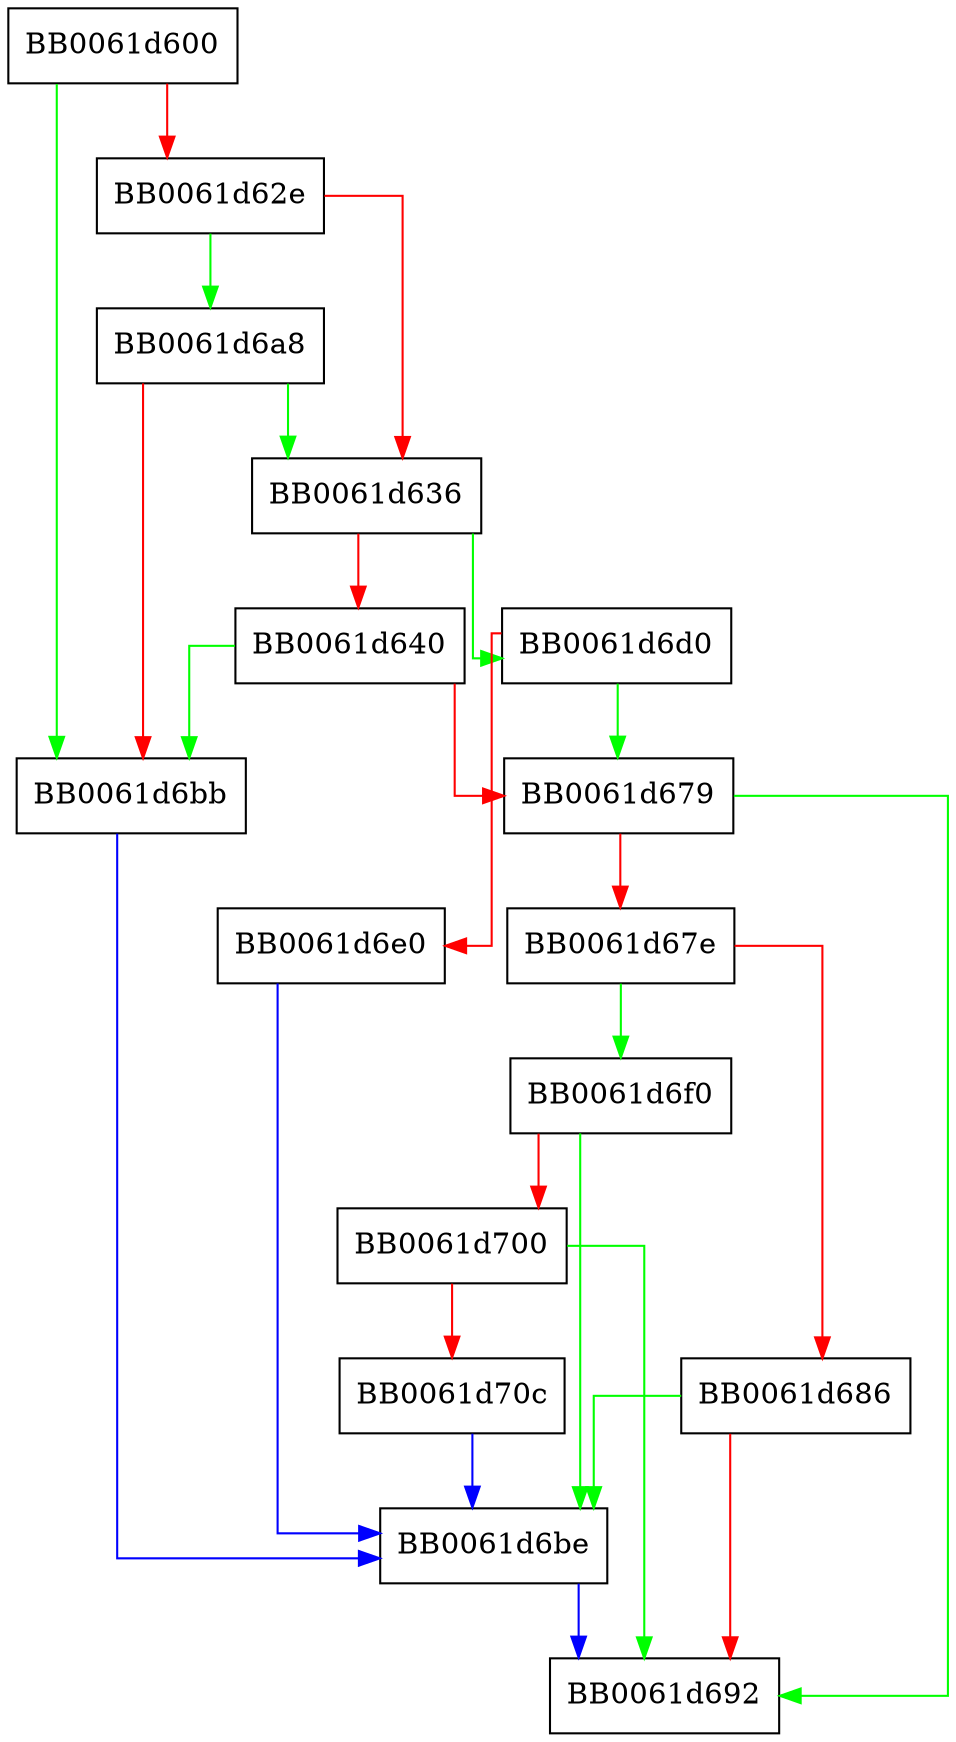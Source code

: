 digraph PKCS12_add_key_ex {
  node [shape="box"];
  graph [splines=ortho];
  BB0061d600 -> BB0061d6bb [color="green"];
  BB0061d600 -> BB0061d62e [color="red"];
  BB0061d62e -> BB0061d6a8 [color="green"];
  BB0061d62e -> BB0061d636 [color="red"];
  BB0061d636 -> BB0061d6d0 [color="green"];
  BB0061d636 -> BB0061d640 [color="red"];
  BB0061d640 -> BB0061d6bb [color="green"];
  BB0061d640 -> BB0061d679 [color="red"];
  BB0061d679 -> BB0061d692 [color="green"];
  BB0061d679 -> BB0061d67e [color="red"];
  BB0061d67e -> BB0061d6f0 [color="green"];
  BB0061d67e -> BB0061d686 [color="red"];
  BB0061d686 -> BB0061d6be [color="green"];
  BB0061d686 -> BB0061d692 [color="red"];
  BB0061d6a8 -> BB0061d636 [color="green"];
  BB0061d6a8 -> BB0061d6bb [color="red"];
  BB0061d6bb -> BB0061d6be [color="blue"];
  BB0061d6be -> BB0061d692 [color="blue"];
  BB0061d6d0 -> BB0061d679 [color="green"];
  BB0061d6d0 -> BB0061d6e0 [color="red"];
  BB0061d6e0 -> BB0061d6be [color="blue"];
  BB0061d6f0 -> BB0061d6be [color="green"];
  BB0061d6f0 -> BB0061d700 [color="red"];
  BB0061d700 -> BB0061d692 [color="green"];
  BB0061d700 -> BB0061d70c [color="red"];
  BB0061d70c -> BB0061d6be [color="blue"];
}
